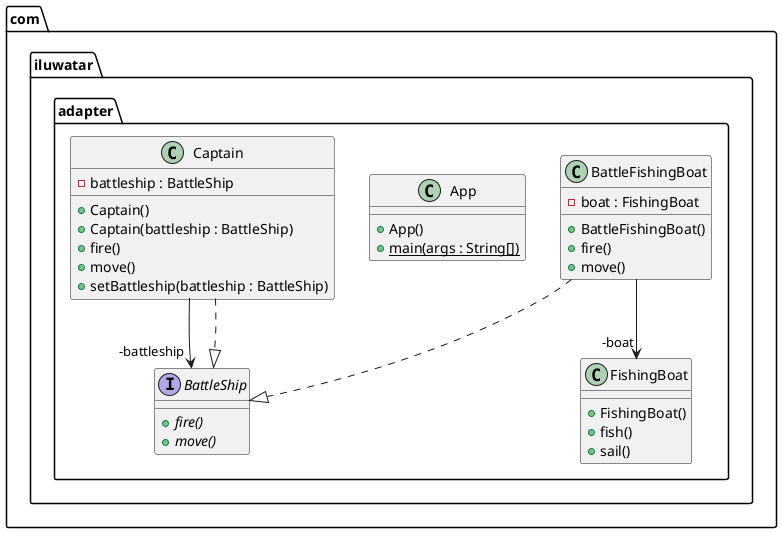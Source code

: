 @startuml
package com.iluwatar.adapter {
  interface BattleShip {
    + fire() {abstract}
    + move() {abstract}
  }
  class BattleFishingBoat {
    - boat : FishingBoat
    + BattleFishingBoat()
    + fire()
    + move()
  }
  class App {
    + App()
    + main(args : String[]) {static}
  }
  class Captain {
    - battleship : BattleShip
    + Captain()
    + Captain(battleship : BattleShip)
    + fire()
    + move()
    + setBattleship(battleship : BattleShip)
  }
  class FishingBoat {
    + FishingBoat()
    + fish()
    + sail()
  }
}
BattleFishingBoat -->  "-boat" FishingBoat
Captain -->  "-battleship" BattleShip
BattleFishingBoat ..|> BattleShip 
Captain ..|> BattleShip 
@enduml